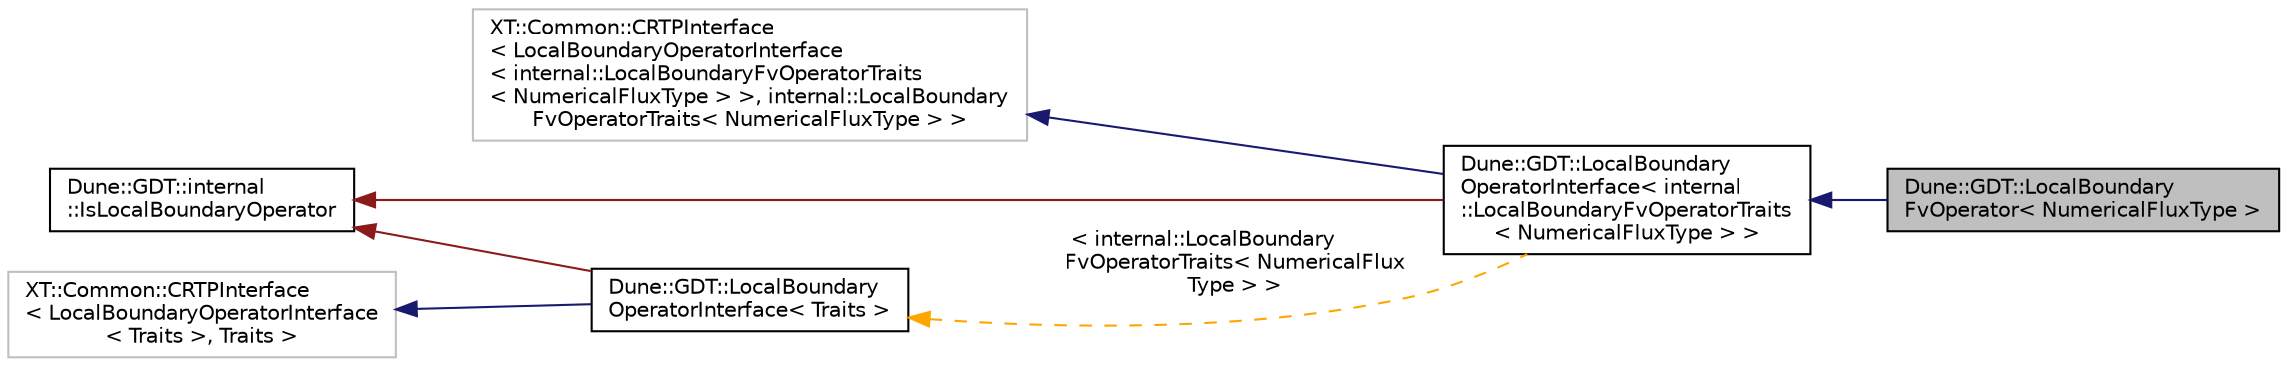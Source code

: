 digraph "Dune::GDT::LocalBoundaryFvOperator&lt; NumericalFluxType &gt;"
{
  edge [fontname="Helvetica",fontsize="10",labelfontname="Helvetica",labelfontsize="10"];
  node [fontname="Helvetica",fontsize="10",shape=record];
  rankdir="LR";
  Node0 [label="Dune::GDT::LocalBoundary\lFvOperator\< NumericalFluxType \>",height=0.2,width=0.4,color="black", fillcolor="grey75", style="filled", fontcolor="black"];
  Node1 -> Node0 [dir="back",color="midnightblue",fontsize="10",style="solid",fontname="Helvetica"];
  Node1 [label="Dune::GDT::LocalBoundary\lOperatorInterface\< internal\l::LocalBoundaryFvOperatorTraits\l\< NumericalFluxType \> \>",height=0.2,width=0.4,color="black", fillcolor="white", style="filled",URL="$a01685.html"];
  Node2 -> Node1 [dir="back",color="midnightblue",fontsize="10",style="solid",fontname="Helvetica"];
  Node2 [label="XT::Common::CRTPInterface\l\< LocalBoundaryOperatorInterface\l\< internal::LocalBoundaryFvOperatorTraits\l\< NumericalFluxType \> \>, internal::LocalBoundary\lFvOperatorTraits\< NumericalFluxType \> \>",height=0.2,width=0.4,color="grey75", fillcolor="white", style="filled"];
  Node3 -> Node1 [dir="back",color="firebrick4",fontsize="10",style="solid",fontname="Helvetica"];
  Node3 [label="Dune::GDT::internal\l::IsLocalBoundaryOperator",height=0.2,width=0.4,color="black", fillcolor="white", style="filled",URL="$a01673.html"];
  Node4 -> Node1 [dir="back",color="orange",fontsize="10",style="dashed",label=" \< internal::LocalBoundary\lFvOperatorTraits\< NumericalFlux\lType \> \>" ,fontname="Helvetica"];
  Node4 [label="Dune::GDT::LocalBoundary\lOperatorInterface\< Traits \>",height=0.2,width=0.4,color="black", fillcolor="white", style="filled",URL="$a01685.html"];
  Node5 -> Node4 [dir="back",color="midnightblue",fontsize="10",style="solid",fontname="Helvetica"];
  Node5 [label="XT::Common::CRTPInterface\l\< LocalBoundaryOperatorInterface\l\< Traits \>, Traits \>",height=0.2,width=0.4,color="grey75", fillcolor="white", style="filled"];
  Node3 -> Node4 [dir="back",color="firebrick4",fontsize="10",style="solid",fontname="Helvetica"];
}
